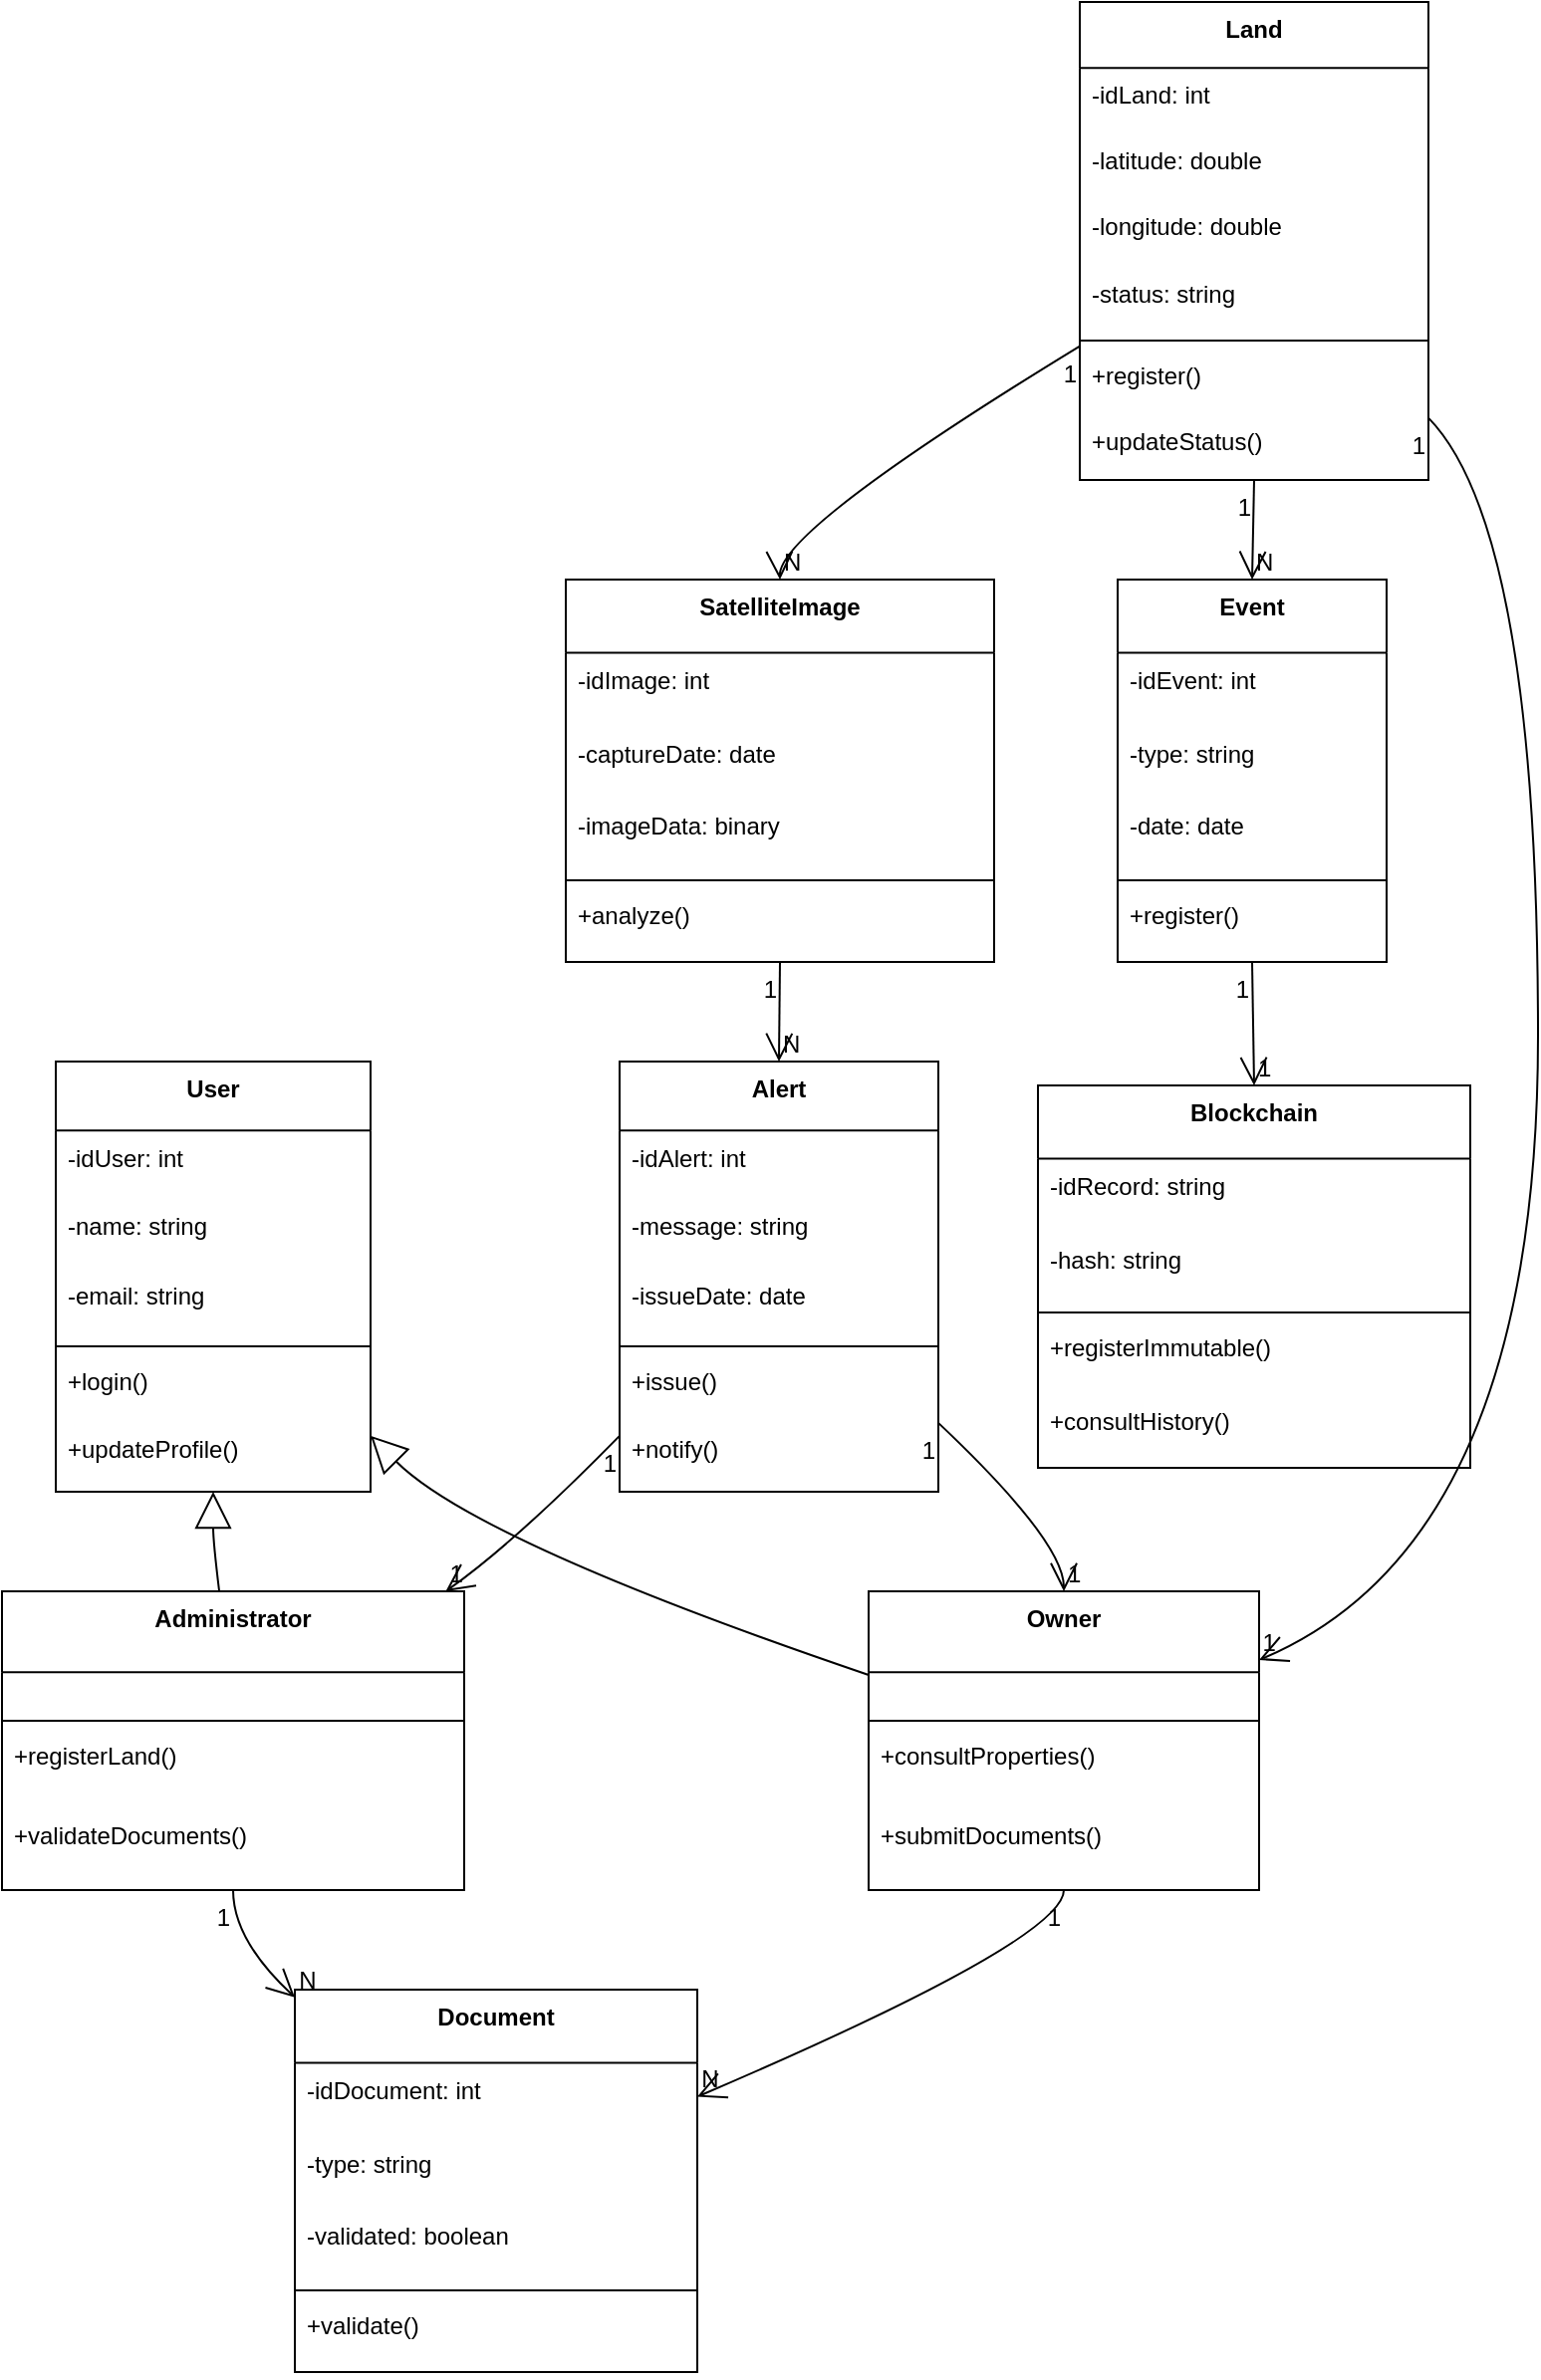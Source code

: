 <mxfile version="27.0.9">
  <diagram name="Página-1" id="I7aUUFgkN77n3ZrtWNxl">
    <mxGraphModel>
      <root>
        <mxCell id="0" />
        <mxCell id="1" parent="0" />
        <mxCell id="2" value="User" style="swimlane;fontStyle=1;align=center;verticalAlign=top;childLayout=stackLayout;horizontal=1;startSize=34.667;horizontalStack=0;resizeParent=1;resizeParentMax=0;resizeLast=0;collapsible=0;marginBottom=0;" vertex="1" parent="1">
          <mxGeometry x="35" y="540" width="158" height="216" as="geometry" />
        </mxCell>
        <mxCell id="3" value="-idUser: int" style="text;strokeColor=none;fillColor=none;align=left;verticalAlign=top;spacingLeft=4;spacingRight=4;overflow=hidden;rotatable=0;points=[[0,0.5],[1,0.5]];portConstraint=eastwest;" vertex="1" parent="2">
          <mxGeometry y="35" width="158" height="35" as="geometry" />
        </mxCell>
        <mxCell id="4" value="-name: string" style="text;strokeColor=none;fillColor=none;align=left;verticalAlign=top;spacingLeft=4;spacingRight=4;overflow=hidden;rotatable=0;points=[[0,0.5],[1,0.5]];portConstraint=eastwest;" vertex="1" parent="2">
          <mxGeometry y="69" width="158" height="35" as="geometry" />
        </mxCell>
        <mxCell id="5" value="-email: string" style="text;strokeColor=none;fillColor=none;align=left;verticalAlign=top;spacingLeft=4;spacingRight=4;overflow=hidden;rotatable=0;points=[[0,0.5],[1,0.5]];portConstraint=eastwest;" vertex="1" parent="2">
          <mxGeometry y="104" width="158" height="35" as="geometry" />
        </mxCell>
        <mxCell id="6" style="line;strokeWidth=1;fillColor=none;align=left;verticalAlign=middle;spacingTop=-1;spacingLeft=3;spacingRight=3;rotatable=0;labelPosition=right;points=[];portConstraint=eastwest;strokeColor=inherit;" vertex="1" parent="2">
          <mxGeometry y="139" width="158" height="8" as="geometry" />
        </mxCell>
        <mxCell id="7" value="+login()" style="text;strokeColor=none;fillColor=none;align=left;verticalAlign=top;spacingLeft=4;spacingRight=4;overflow=hidden;rotatable=0;points=[[0,0.5],[1,0.5]];portConstraint=eastwest;" vertex="1" parent="2">
          <mxGeometry y="147" width="158" height="35" as="geometry" />
        </mxCell>
        <mxCell id="8" value="+updateProfile()" style="text;strokeColor=none;fillColor=none;align=left;verticalAlign=top;spacingLeft=4;spacingRight=4;overflow=hidden;rotatable=0;points=[[0,0.5],[1,0.5]];portConstraint=eastwest;" vertex="1" parent="2">
          <mxGeometry y="181" width="158" height="35" as="geometry" />
        </mxCell>
        <mxCell id="9" value="Owner" style="swimlane;fontStyle=1;align=center;verticalAlign=top;childLayout=stackLayout;horizontal=1;startSize=40.571;horizontalStack=0;resizeParent=1;resizeParentMax=0;resizeLast=0;collapsible=0;marginBottom=0;" vertex="1" parent="1">
          <mxGeometry x="443" y="806" width="196" height="150" as="geometry" />
        </mxCell>
        <mxCell id="10" style="line;strokeWidth=1;fillColor=none;align=left;verticalAlign=middle;spacingTop=-1;spacingLeft=3;spacingRight=3;rotatable=0;labelPosition=right;points=[];portConstraint=eastwest;strokeColor=inherit;" vertex="1" parent="9">
          <mxGeometry y="61" width="196" height="8" as="geometry" />
        </mxCell>
        <mxCell id="11" value="+consultProperties()" style="text;strokeColor=none;fillColor=none;align=left;verticalAlign=top;spacingLeft=4;spacingRight=4;overflow=hidden;rotatable=0;points=[[0,0.5],[1,0.5]];portConstraint=eastwest;" vertex="1" parent="9">
          <mxGeometry y="69" width="196" height="41" as="geometry" />
        </mxCell>
        <mxCell id="12" value="+submitDocuments()" style="text;strokeColor=none;fillColor=none;align=left;verticalAlign=top;spacingLeft=4;spacingRight=4;overflow=hidden;rotatable=0;points=[[0,0.5],[1,0.5]];portConstraint=eastwest;" vertex="1" parent="9">
          <mxGeometry y="109" width="196" height="41" as="geometry" />
        </mxCell>
        <mxCell id="13" value="Administrator" style="swimlane;fontStyle=1;align=center;verticalAlign=top;childLayout=stackLayout;horizontal=1;startSize=40.571;horizontalStack=0;resizeParent=1;resizeParentMax=0;resizeLast=0;collapsible=0;marginBottom=0;" vertex="1" parent="1">
          <mxGeometry x="8" y="806" width="232" height="150" as="geometry" />
        </mxCell>
        <mxCell id="14" style="line;strokeWidth=1;fillColor=none;align=left;verticalAlign=middle;spacingTop=-1;spacingLeft=3;spacingRight=3;rotatable=0;labelPosition=right;points=[];portConstraint=eastwest;strokeColor=inherit;" vertex="1" parent="13">
          <mxGeometry y="61" width="232" height="8" as="geometry" />
        </mxCell>
        <mxCell id="15" value="+registerLand()" style="text;strokeColor=none;fillColor=none;align=left;verticalAlign=top;spacingLeft=4;spacingRight=4;overflow=hidden;rotatable=0;points=[[0,0.5],[1,0.5]];portConstraint=eastwest;" vertex="1" parent="13">
          <mxGeometry y="69" width="232" height="41" as="geometry" />
        </mxCell>
        <mxCell id="16" value="+validateDocuments()" style="text;strokeColor=none;fillColor=none;align=left;verticalAlign=top;spacingLeft=4;spacingRight=4;overflow=hidden;rotatable=0;points=[[0,0.5],[1,0.5]];portConstraint=eastwest;" vertex="1" parent="13">
          <mxGeometry y="109" width="232" height="41" as="geometry" />
        </mxCell>
        <mxCell id="17" value="Land" style="swimlane;fontStyle=1;align=center;verticalAlign=top;childLayout=stackLayout;horizontal=1;startSize=33.143;horizontalStack=0;resizeParent=1;resizeParentMax=0;resizeLast=0;collapsible=0;marginBottom=0;" vertex="1" parent="1">
          <mxGeometry x="549" y="8" width="175" height="240" as="geometry" />
        </mxCell>
        <mxCell id="18" value="-idLand: int" style="text;strokeColor=none;fillColor=none;align=left;verticalAlign=top;spacingLeft=4;spacingRight=4;overflow=hidden;rotatable=0;points=[[0,0.5],[1,0.5]];portConstraint=eastwest;" vertex="1" parent="17">
          <mxGeometry y="33" width="175" height="33" as="geometry" />
        </mxCell>
        <mxCell id="19" value="-latitude: double" style="text;strokeColor=none;fillColor=none;align=left;verticalAlign=top;spacingLeft=4;spacingRight=4;overflow=hidden;rotatable=0;points=[[0,0.5],[1,0.5]];portConstraint=eastwest;" vertex="1" parent="17">
          <mxGeometry y="66" width="175" height="33" as="geometry" />
        </mxCell>
        <mxCell id="20" value="-longitude: double" style="text;strokeColor=none;fillColor=none;align=left;verticalAlign=top;spacingLeft=4;spacingRight=4;overflow=hidden;rotatable=0;points=[[0,0.5],[1,0.5]];portConstraint=eastwest;" vertex="1" parent="17">
          <mxGeometry y="99" width="175" height="33" as="geometry" />
        </mxCell>
        <mxCell id="21" value="-status: string" style="text;strokeColor=none;fillColor=none;align=left;verticalAlign=top;spacingLeft=4;spacingRight=4;overflow=hidden;rotatable=0;points=[[0,0.5],[1,0.5]];portConstraint=eastwest;" vertex="1" parent="17">
          <mxGeometry y="133" width="175" height="33" as="geometry" />
        </mxCell>
        <mxCell id="22" style="line;strokeWidth=1;fillColor=none;align=left;verticalAlign=middle;spacingTop=-1;spacingLeft=3;spacingRight=3;rotatable=0;labelPosition=right;points=[];portConstraint=eastwest;strokeColor=inherit;" vertex="1" parent="17">
          <mxGeometry y="166" width="175" height="8" as="geometry" />
        </mxCell>
        <mxCell id="23" value="+register()" style="text;strokeColor=none;fillColor=none;align=left;verticalAlign=top;spacingLeft=4;spacingRight=4;overflow=hidden;rotatable=0;points=[[0,0.5],[1,0.5]];portConstraint=eastwest;" vertex="1" parent="17">
          <mxGeometry y="174" width="175" height="33" as="geometry" />
        </mxCell>
        <mxCell id="24" value="+updateStatus()" style="text;strokeColor=none;fillColor=none;align=left;verticalAlign=top;spacingLeft=4;spacingRight=4;overflow=hidden;rotatable=0;points=[[0,0.5],[1,0.5]];portConstraint=eastwest;" vertex="1" parent="17">
          <mxGeometry y="207" width="175" height="33" as="geometry" />
        </mxCell>
        <mxCell id="25" value="Document" style="swimlane;fontStyle=1;align=center;verticalAlign=top;childLayout=stackLayout;horizontal=1;startSize=36.8;horizontalStack=0;resizeParent=1;resizeParentMax=0;resizeLast=0;collapsible=0;marginBottom=0;" vertex="1" parent="1">
          <mxGeometry x="155" y="1006" width="202" height="192" as="geometry" />
        </mxCell>
        <mxCell id="26" value="-idDocument: int" style="text;strokeColor=none;fillColor=none;align=left;verticalAlign=top;spacingLeft=4;spacingRight=4;overflow=hidden;rotatable=0;points=[[0,0.5],[1,0.5]];portConstraint=eastwest;" vertex="1" parent="25">
          <mxGeometry y="37" width="202" height="37" as="geometry" />
        </mxCell>
        <mxCell id="27" value="-type: string" style="text;strokeColor=none;fillColor=none;align=left;verticalAlign=top;spacingLeft=4;spacingRight=4;overflow=hidden;rotatable=0;points=[[0,0.5],[1,0.5]];portConstraint=eastwest;" vertex="1" parent="25">
          <mxGeometry y="74" width="202" height="37" as="geometry" />
        </mxCell>
        <mxCell id="28" value="-validated: boolean" style="text;strokeColor=none;fillColor=none;align=left;verticalAlign=top;spacingLeft=4;spacingRight=4;overflow=hidden;rotatable=0;points=[[0,0.5],[1,0.5]];portConstraint=eastwest;" vertex="1" parent="25">
          <mxGeometry y="110" width="202" height="37" as="geometry" />
        </mxCell>
        <mxCell id="29" style="line;strokeWidth=1;fillColor=none;align=left;verticalAlign=middle;spacingTop=-1;spacingLeft=3;spacingRight=3;rotatable=0;labelPosition=right;points=[];portConstraint=eastwest;strokeColor=inherit;" vertex="1" parent="25">
          <mxGeometry y="147" width="202" height="8" as="geometry" />
        </mxCell>
        <mxCell id="30" value="+validate()" style="text;strokeColor=none;fillColor=none;align=left;verticalAlign=top;spacingLeft=4;spacingRight=4;overflow=hidden;rotatable=0;points=[[0,0.5],[1,0.5]];portConstraint=eastwest;" vertex="1" parent="25">
          <mxGeometry y="155" width="202" height="37" as="geometry" />
        </mxCell>
        <mxCell id="31" value="Event" style="swimlane;fontStyle=1;align=center;verticalAlign=top;childLayout=stackLayout;horizontal=1;startSize=36.8;horizontalStack=0;resizeParent=1;resizeParentMax=0;resizeLast=0;collapsible=0;marginBottom=0;" vertex="1" parent="1">
          <mxGeometry x="568" y="298" width="135" height="192" as="geometry" />
        </mxCell>
        <mxCell id="32" value="-idEvent: int" style="text;strokeColor=none;fillColor=none;align=left;verticalAlign=top;spacingLeft=4;spacingRight=4;overflow=hidden;rotatable=0;points=[[0,0.5],[1,0.5]];portConstraint=eastwest;" vertex="1" parent="31">
          <mxGeometry y="37" width="135" height="37" as="geometry" />
        </mxCell>
        <mxCell id="33" value="-type: string" style="text;strokeColor=none;fillColor=none;align=left;verticalAlign=top;spacingLeft=4;spacingRight=4;overflow=hidden;rotatable=0;points=[[0,0.5],[1,0.5]];portConstraint=eastwest;" vertex="1" parent="31">
          <mxGeometry y="74" width="135" height="37" as="geometry" />
        </mxCell>
        <mxCell id="34" value="-date: date" style="text;strokeColor=none;fillColor=none;align=left;verticalAlign=top;spacingLeft=4;spacingRight=4;overflow=hidden;rotatable=0;points=[[0,0.5],[1,0.5]];portConstraint=eastwest;" vertex="1" parent="31">
          <mxGeometry y="110" width="135" height="37" as="geometry" />
        </mxCell>
        <mxCell id="35" style="line;strokeWidth=1;fillColor=none;align=left;verticalAlign=middle;spacingTop=-1;spacingLeft=3;spacingRight=3;rotatable=0;labelPosition=right;points=[];portConstraint=eastwest;strokeColor=inherit;" vertex="1" parent="31">
          <mxGeometry y="147" width="135" height="8" as="geometry" />
        </mxCell>
        <mxCell id="36" value="+register()" style="text;strokeColor=none;fillColor=none;align=left;verticalAlign=top;spacingLeft=4;spacingRight=4;overflow=hidden;rotatable=0;points=[[0,0.5],[1,0.5]];portConstraint=eastwest;" vertex="1" parent="31">
          <mxGeometry y="155" width="135" height="37" as="geometry" />
        </mxCell>
        <mxCell id="37" value="SatelliteImage" style="swimlane;fontStyle=1;align=center;verticalAlign=top;childLayout=stackLayout;horizontal=1;startSize=36.8;horizontalStack=0;resizeParent=1;resizeParentMax=0;resizeLast=0;collapsible=0;marginBottom=0;" vertex="1" parent="1">
          <mxGeometry x="291" y="298" width="215" height="192" as="geometry" />
        </mxCell>
        <mxCell id="38" value="-idImage: int" style="text;strokeColor=none;fillColor=none;align=left;verticalAlign=top;spacingLeft=4;spacingRight=4;overflow=hidden;rotatable=0;points=[[0,0.5],[1,0.5]];portConstraint=eastwest;" vertex="1" parent="37">
          <mxGeometry y="37" width="215" height="37" as="geometry" />
        </mxCell>
        <mxCell id="39" value="-captureDate: date" style="text;strokeColor=none;fillColor=none;align=left;verticalAlign=top;spacingLeft=4;spacingRight=4;overflow=hidden;rotatable=0;points=[[0,0.5],[1,0.5]];portConstraint=eastwest;" vertex="1" parent="37">
          <mxGeometry y="74" width="215" height="37" as="geometry" />
        </mxCell>
        <mxCell id="40" value="-imageData: binary" style="text;strokeColor=none;fillColor=none;align=left;verticalAlign=top;spacingLeft=4;spacingRight=4;overflow=hidden;rotatable=0;points=[[0,0.5],[1,0.5]];portConstraint=eastwest;" vertex="1" parent="37">
          <mxGeometry y="110" width="215" height="37" as="geometry" />
        </mxCell>
        <mxCell id="41" style="line;strokeWidth=1;fillColor=none;align=left;verticalAlign=middle;spacingTop=-1;spacingLeft=3;spacingRight=3;rotatable=0;labelPosition=right;points=[];portConstraint=eastwest;strokeColor=inherit;" vertex="1" parent="37">
          <mxGeometry y="147" width="215" height="8" as="geometry" />
        </mxCell>
        <mxCell id="42" value="+analyze()" style="text;strokeColor=none;fillColor=none;align=left;verticalAlign=top;spacingLeft=4;spacingRight=4;overflow=hidden;rotatable=0;points=[[0,0.5],[1,0.5]];portConstraint=eastwest;" vertex="1" parent="37">
          <mxGeometry y="155" width="215" height="37" as="geometry" />
        </mxCell>
        <mxCell id="43" value="Alert" style="swimlane;fontStyle=1;align=center;verticalAlign=top;childLayout=stackLayout;horizontal=1;startSize=34.667;horizontalStack=0;resizeParent=1;resizeParentMax=0;resizeLast=0;collapsible=0;marginBottom=0;" vertex="1" parent="1">
          <mxGeometry x="318" y="540" width="160" height="216" as="geometry" />
        </mxCell>
        <mxCell id="44" value="-idAlert: int" style="text;strokeColor=none;fillColor=none;align=left;verticalAlign=top;spacingLeft=4;spacingRight=4;overflow=hidden;rotatable=0;points=[[0,0.5],[1,0.5]];portConstraint=eastwest;" vertex="1" parent="43">
          <mxGeometry y="35" width="160" height="35" as="geometry" />
        </mxCell>
        <mxCell id="45" value="-message: string" style="text;strokeColor=none;fillColor=none;align=left;verticalAlign=top;spacingLeft=4;spacingRight=4;overflow=hidden;rotatable=0;points=[[0,0.5],[1,0.5]];portConstraint=eastwest;" vertex="1" parent="43">
          <mxGeometry y="69" width="160" height="35" as="geometry" />
        </mxCell>
        <mxCell id="46" value="-issueDate: date" style="text;strokeColor=none;fillColor=none;align=left;verticalAlign=top;spacingLeft=4;spacingRight=4;overflow=hidden;rotatable=0;points=[[0,0.5],[1,0.5]];portConstraint=eastwest;" vertex="1" parent="43">
          <mxGeometry y="104" width="160" height="35" as="geometry" />
        </mxCell>
        <mxCell id="47" style="line;strokeWidth=1;fillColor=none;align=left;verticalAlign=middle;spacingTop=-1;spacingLeft=3;spacingRight=3;rotatable=0;labelPosition=right;points=[];portConstraint=eastwest;strokeColor=inherit;" vertex="1" parent="43">
          <mxGeometry y="139" width="160" height="8" as="geometry" />
        </mxCell>
        <mxCell id="48" value="+issue()" style="text;strokeColor=none;fillColor=none;align=left;verticalAlign=top;spacingLeft=4;spacingRight=4;overflow=hidden;rotatable=0;points=[[0,0.5],[1,0.5]];portConstraint=eastwest;" vertex="1" parent="43">
          <mxGeometry y="147" width="160" height="35" as="geometry" />
        </mxCell>
        <mxCell id="49" value="+notify()" style="text;strokeColor=none;fillColor=none;align=left;verticalAlign=top;spacingLeft=4;spacingRight=4;overflow=hidden;rotatable=0;points=[[0,0.5],[1,0.5]];portConstraint=eastwest;" vertex="1" parent="43">
          <mxGeometry y="181" width="160" height="35" as="geometry" />
        </mxCell>
        <mxCell id="50" value="Blockchain" style="swimlane;fontStyle=1;align=center;verticalAlign=top;childLayout=stackLayout;horizontal=1;startSize=36.8;horizontalStack=0;resizeParent=1;resizeParentMax=0;resizeLast=0;collapsible=0;marginBottom=0;" vertex="1" parent="1">
          <mxGeometry x="528" y="552" width="217" height="192" as="geometry" />
        </mxCell>
        <mxCell id="51" value="-idRecord: string" style="text;strokeColor=none;fillColor=none;align=left;verticalAlign=top;spacingLeft=4;spacingRight=4;overflow=hidden;rotatable=0;points=[[0,0.5],[1,0.5]];portConstraint=eastwest;" vertex="1" parent="50">
          <mxGeometry y="37" width="217" height="37" as="geometry" />
        </mxCell>
        <mxCell id="52" value="-hash: string" style="text;strokeColor=none;fillColor=none;align=left;verticalAlign=top;spacingLeft=4;spacingRight=4;overflow=hidden;rotatable=0;points=[[0,0.5],[1,0.5]];portConstraint=eastwest;" vertex="1" parent="50">
          <mxGeometry y="74" width="217" height="37" as="geometry" />
        </mxCell>
        <mxCell id="53" style="line;strokeWidth=1;fillColor=none;align=left;verticalAlign=middle;spacingTop=-1;spacingLeft=3;spacingRight=3;rotatable=0;labelPosition=right;points=[];portConstraint=eastwest;strokeColor=inherit;" vertex="1" parent="50">
          <mxGeometry y="110" width="217" height="8" as="geometry" />
        </mxCell>
        <mxCell id="54" value="+registerImmutable()" style="text;strokeColor=none;fillColor=none;align=left;verticalAlign=top;spacingLeft=4;spacingRight=4;overflow=hidden;rotatable=0;points=[[0,0.5],[1,0.5]];portConstraint=eastwest;" vertex="1" parent="50">
          <mxGeometry y="118" width="217" height="37" as="geometry" />
        </mxCell>
        <mxCell id="55" value="+consultHistory()" style="text;strokeColor=none;fillColor=none;align=left;verticalAlign=top;spacingLeft=4;spacingRight=4;overflow=hidden;rotatable=0;points=[[0,0.5],[1,0.5]];portConstraint=eastwest;" vertex="1" parent="50">
          <mxGeometry y="155" width="217" height="37" as="geometry" />
        </mxCell>
        <mxCell id="56" value="" style="curved=1;startArrow=block;startSize=16;startFill=0;endArrow=none;exitX=1;exitY=0.87;entryX=0;entryY=0.28;" edge="1" parent="1" source="2" target="9">
          <mxGeometry relative="1" as="geometry">
            <Array as="points">
              <mxPoint x="246" y="781" />
            </Array>
          </mxGeometry>
        </mxCell>
        <mxCell id="57" value="" style="curved=1;startArrow=block;startSize=16;startFill=0;endArrow=none;exitX=0.5;exitY=1;entryX=0.47;entryY=0;" edge="1" parent="1" source="2" target="13">
          <mxGeometry relative="1" as="geometry">
            <Array as="points">
              <mxPoint x="114" y="781" />
            </Array>
          </mxGeometry>
        </mxCell>
        <mxCell id="58" value="" style="curved=1;startArrow=none;endArrow=open;endSize=12;exitX=1;exitY=0.87;entryX=1;entryY=0.23;" edge="1" parent="1" source="17" target="9">
          <mxGeometry relative="1" as="geometry">
            <Array as="points">
              <mxPoint x="779" y="273" />
              <mxPoint x="779" y="781" />
            </Array>
          </mxGeometry>
        </mxCell>
        <mxCell id="59" value="1" style="edgeLabel;resizable=0;labelBackgroundColor=none;fontSize=12;align=right;verticalAlign=top;" vertex="1" parent="58">
          <mxGeometry x="-1" relative="1" as="geometry" />
        </mxCell>
        <mxCell id="60" value="1" style="edgeLabel;resizable=0;labelBackgroundColor=none;fontSize=12;align=left;verticalAlign=bottom;" vertex="1" parent="58">
          <mxGeometry x="1" relative="1" as="geometry" />
        </mxCell>
        <mxCell id="61" value="" style="curved=1;startArrow=none;endArrow=open;endSize=12;exitX=0.5;exitY=1;entryX=0.5;entryY=0;" edge="1" parent="1" source="17" target="31">
          <mxGeometry relative="1" as="geometry">
            <Array as="points" />
          </mxGeometry>
        </mxCell>
        <mxCell id="62" value="1" style="edgeLabel;resizable=0;labelBackgroundColor=none;fontSize=12;align=right;verticalAlign=top;" vertex="1" parent="61">
          <mxGeometry x="-1" relative="1" as="geometry" />
        </mxCell>
        <mxCell id="63" value="N" style="edgeLabel;resizable=0;labelBackgroundColor=none;fontSize=12;align=left;verticalAlign=bottom;" vertex="1" parent="61">
          <mxGeometry x="1" relative="1" as="geometry" />
        </mxCell>
        <mxCell id="64" value="" style="curved=1;startArrow=none;endArrow=open;endSize=12;exitX=0;exitY=0.72;entryX=0.5;entryY=0;" edge="1" parent="1" source="17" target="37">
          <mxGeometry relative="1" as="geometry">
            <Array as="points">
              <mxPoint x="398" y="273" />
            </Array>
          </mxGeometry>
        </mxCell>
        <mxCell id="65" value="1" style="edgeLabel;resizable=0;labelBackgroundColor=none;fontSize=12;align=right;verticalAlign=top;" vertex="1" parent="64">
          <mxGeometry x="-1" relative="1" as="geometry" />
        </mxCell>
        <mxCell id="66" value="N" style="edgeLabel;resizable=0;labelBackgroundColor=none;fontSize=12;align=left;verticalAlign=bottom;" vertex="1" parent="64">
          <mxGeometry x="1" relative="1" as="geometry" />
        </mxCell>
        <mxCell id="67" value="" style="curved=1;startArrow=none;endArrow=open;endSize=12;exitX=0.5;exitY=1;entryX=1;entryY=0.28;" edge="1" parent="1" source="9" target="25">
          <mxGeometry relative="1" as="geometry">
            <Array as="points">
              <mxPoint x="541" y="981" />
            </Array>
          </mxGeometry>
        </mxCell>
        <mxCell id="68" value="1" style="edgeLabel;resizable=0;labelBackgroundColor=none;fontSize=12;align=right;verticalAlign=top;" vertex="1" parent="67">
          <mxGeometry x="-1" relative="1" as="geometry" />
        </mxCell>
        <mxCell id="69" value="N" style="edgeLabel;resizable=0;labelBackgroundColor=none;fontSize=12;align=left;verticalAlign=bottom;" vertex="1" parent="67">
          <mxGeometry x="1" relative="1" as="geometry" />
        </mxCell>
        <mxCell id="70" value="" style="curved=1;startArrow=none;endArrow=open;endSize=12;exitX=0.5;exitY=1;entryX=0;entryY=0.02;" edge="1" parent="1" source="13" target="25">
          <mxGeometry relative="1" as="geometry">
            <Array as="points">
              <mxPoint x="124" y="981" />
            </Array>
          </mxGeometry>
        </mxCell>
        <mxCell id="71" value="1" style="edgeLabel;resizable=0;labelBackgroundColor=none;fontSize=12;align=right;verticalAlign=top;" vertex="1" parent="70">
          <mxGeometry x="-1" relative="1" as="geometry" />
        </mxCell>
        <mxCell id="72" value="N" style="edgeLabel;resizable=0;labelBackgroundColor=none;fontSize=12;align=left;verticalAlign=bottom;" vertex="1" parent="70">
          <mxGeometry x="1" relative="1" as="geometry" />
        </mxCell>
        <mxCell id="73" value="" style="curved=1;startArrow=none;endArrow=open;endSize=12;exitX=0.5;exitY=1;entryX=0.5;entryY=0;" edge="1" parent="1" source="37" target="43">
          <mxGeometry relative="1" as="geometry">
            <Array as="points" />
          </mxGeometry>
        </mxCell>
        <mxCell id="74" value="1" style="edgeLabel;resizable=0;labelBackgroundColor=none;fontSize=12;align=right;verticalAlign=top;" vertex="1" parent="73">
          <mxGeometry x="-1" relative="1" as="geometry" />
        </mxCell>
        <mxCell id="75" value="N" style="edgeLabel;resizable=0;labelBackgroundColor=none;fontSize=12;align=left;verticalAlign=bottom;" vertex="1" parent="73">
          <mxGeometry x="1" relative="1" as="geometry" />
        </mxCell>
        <mxCell id="76" value="" style="curved=1;startArrow=none;endArrow=open;endSize=12;exitX=1;exitY=0.84;entryX=0.5;entryY=0;" edge="1" parent="1" source="43" target="9">
          <mxGeometry relative="1" as="geometry">
            <Array as="points">
              <mxPoint x="541" y="781" />
            </Array>
          </mxGeometry>
        </mxCell>
        <mxCell id="77" value="1" style="edgeLabel;resizable=0;labelBackgroundColor=none;fontSize=12;align=right;verticalAlign=top;" vertex="1" parent="76">
          <mxGeometry x="-1" relative="1" as="geometry" />
        </mxCell>
        <mxCell id="78" value="1" style="edgeLabel;resizable=0;labelBackgroundColor=none;fontSize=12;align=left;verticalAlign=bottom;" vertex="1" parent="76">
          <mxGeometry x="1" relative="1" as="geometry" />
        </mxCell>
        <mxCell id="79" value="" style="curved=1;startArrow=none;endArrow=open;endSize=12;exitX=0;exitY=0.87;entryX=0.96;entryY=0;" edge="1" parent="1" source="43" target="13">
          <mxGeometry relative="1" as="geometry">
            <Array as="points">
              <mxPoint x="266" y="781" />
            </Array>
          </mxGeometry>
        </mxCell>
        <mxCell id="80" value="1" style="edgeLabel;resizable=0;labelBackgroundColor=none;fontSize=12;align=right;verticalAlign=top;" vertex="1" parent="79">
          <mxGeometry x="-1" relative="1" as="geometry" />
        </mxCell>
        <mxCell id="81" value="1" style="edgeLabel;resizable=0;labelBackgroundColor=none;fontSize=12;align=left;verticalAlign=bottom;" vertex="1" parent="79">
          <mxGeometry x="1" relative="1" as="geometry" />
        </mxCell>
        <mxCell id="82" value="" style="curved=1;startArrow=none;endArrow=open;endSize=12;exitX=0.5;exitY=1;entryX=0.5;entryY=0;" edge="1" parent="1" source="31" target="50">
          <mxGeometry relative="1" as="geometry">
            <Array as="points" />
          </mxGeometry>
        </mxCell>
        <mxCell id="83" value="1" style="edgeLabel;resizable=0;labelBackgroundColor=none;fontSize=12;align=right;verticalAlign=top;" vertex="1" parent="82">
          <mxGeometry x="-1" relative="1" as="geometry" />
        </mxCell>
        <mxCell id="84" value="1" style="edgeLabel;resizable=0;labelBackgroundColor=none;fontSize=12;align=left;verticalAlign=bottom;" vertex="1" parent="82">
          <mxGeometry x="1" relative="1" as="geometry" />
        </mxCell>
      </root>
    </mxGraphModel>
  </diagram>
</mxfile>
